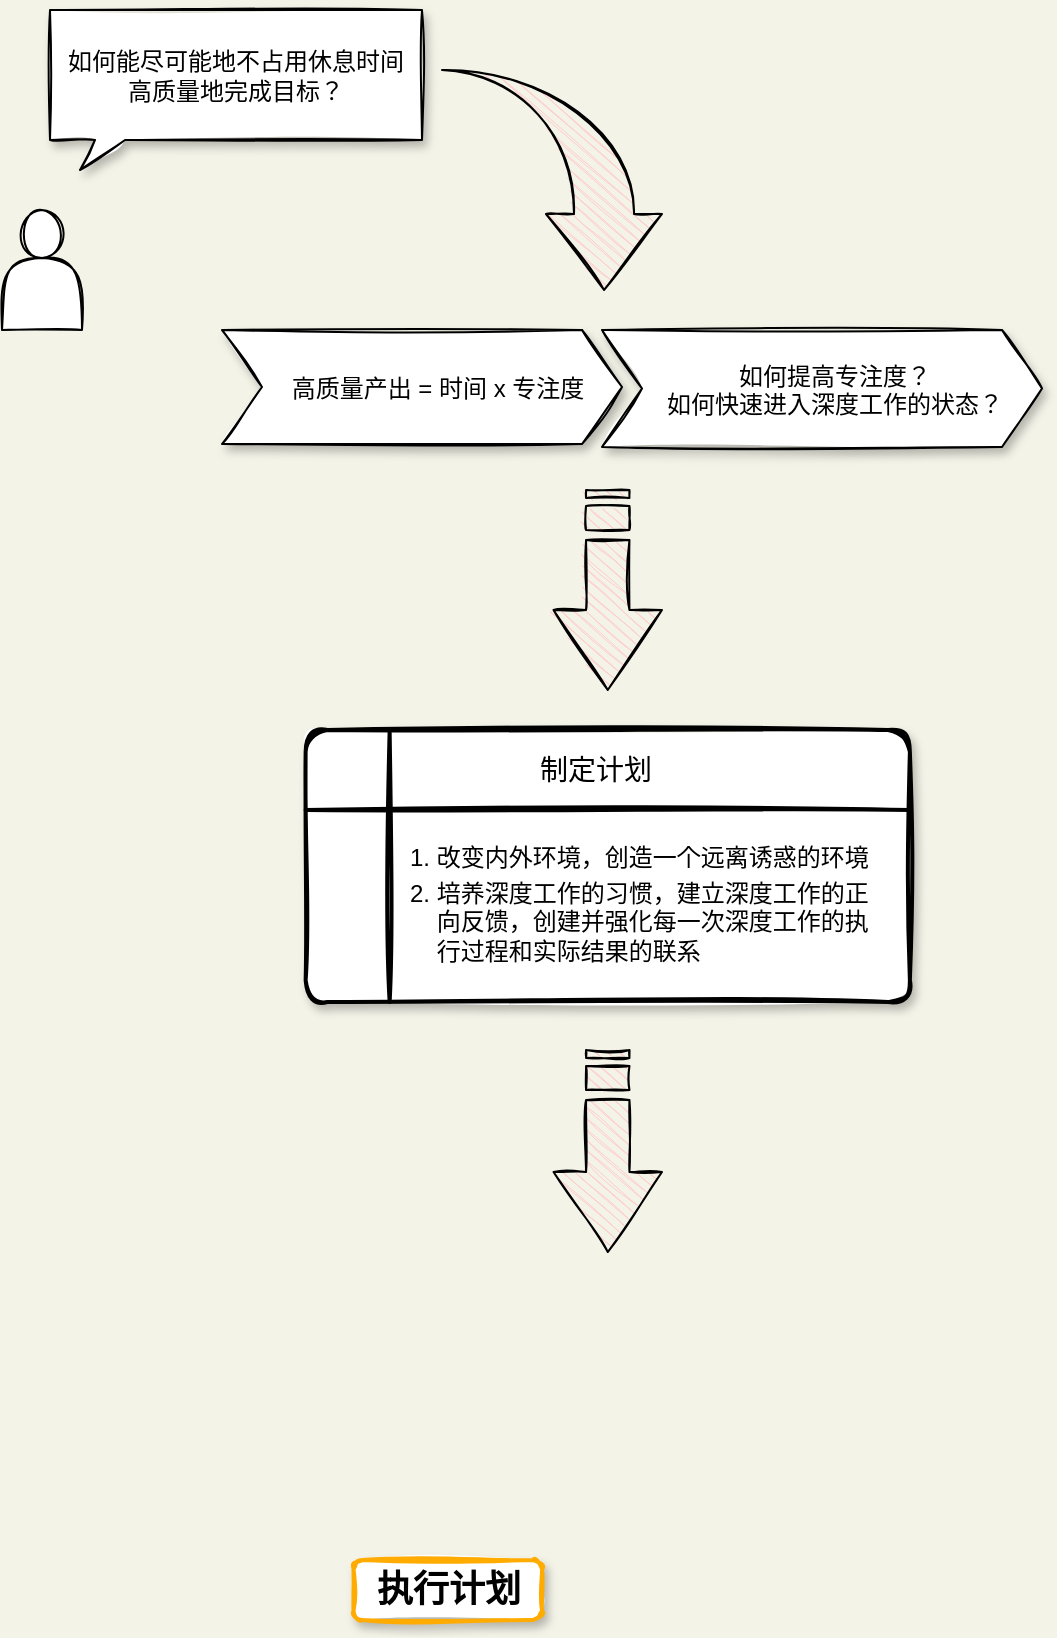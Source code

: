 <mxfile version="14.2.6" type="github">
  <diagram id="OWyOACpLeSbzCplrit9Z" name="第 1 页">
    <mxGraphModel dx="1113" dy="729" grid="1" gridSize="10" guides="1" tooltips="1" connect="1" arrows="1" fold="1" page="1" pageScale="1" pageWidth="827" pageHeight="1169" background="#F4F3E8" math="0" shadow="0">
      <root>
        <mxCell id="0" />
        <mxCell id="1" parent="0" />
        <mxCell id="_OrqzrfAxAN4q48u0Pvt-3" value="" style="shape=actor;whiteSpace=wrap;html=1;sketch=1;rounded=1;" vertex="1" parent="1">
          <mxGeometry x="90" y="190" width="40" height="60" as="geometry" />
        </mxCell>
        <mxCell id="_OrqzrfAxAN4q48u0Pvt-4" value="如何能尽可能地不占用休息时间高质量地完成目标？" style="whiteSpace=wrap;html=1;shape=mxgraph.basic.rectCallout;dx=30;dy=15;boundedLbl=1;shadow=1;spacingLeft=6;spacingRight=6;sketch=1;rounded=1;" vertex="1" parent="1">
          <mxGeometry x="114" y="90" width="186" height="80" as="geometry" />
        </mxCell>
        <mxCell id="_OrqzrfAxAN4q48u0Pvt-8" value="高质量产出 = 时间 x 专注度" style="shape=step;perimeter=stepPerimeter;fixedSize=1;points=[];sketch=1;rounded=0;shadow=1;spacingLeft=16;" vertex="1" parent="1">
          <mxGeometry x="200" y="250" width="200" height="57" as="geometry" />
        </mxCell>
        <mxCell id="_OrqzrfAxAN4q48u0Pvt-10" value="如何提高专注度？&#xa;如何快速进入深度工作的状态？" style="shape=step;perimeter=stepPerimeter;fixedSize=1;points=[];sketch=1;rounded=0;shadow=1;spacingLeft=13;" vertex="1" parent="1">
          <mxGeometry x="390" y="250" width="220" height="58.5" as="geometry" />
        </mxCell>
        <mxCell id="_OrqzrfAxAN4q48u0Pvt-11" value="" style="html=1;shadow=0;dashed=0;align=center;verticalAlign=middle;shape=mxgraph.arrows2.stripedArrow;dy=0.6;dx=40;notch=25;rounded=0;sketch=1;fillColor=#FFCCCC;direction=south;" vertex="1" parent="1">
          <mxGeometry x="365.75" y="330" width="54.25" height="100" as="geometry" />
        </mxCell>
        <mxCell id="_OrqzrfAxAN4q48u0Pvt-12" value="" style="html=1;shadow=0;dashed=0;align=center;verticalAlign=middle;shape=mxgraph.arrows2.jumpInArrow;dy=15;dx=38;arrowHead=58;rounded=0;sketch=1;fillColor=#FFCCCC;direction=south;" vertex="1" parent="1">
          <mxGeometry x="310" y="120" width="110" height="110" as="geometry" />
        </mxCell>
        <mxCell id="_OrqzrfAxAN4q48u0Pvt-20" value="" style="html=1;shadow=0;dashed=0;align=center;verticalAlign=middle;shape=mxgraph.arrows2.stripedArrow;dy=0.6;dx=40;notch=25;rounded=0;sketch=1;fillColor=#FFCCCC;direction=south;" vertex="1" parent="1">
          <mxGeometry x="365.76" y="610" width="54.25" height="101" as="geometry" />
        </mxCell>
        <mxCell id="_OrqzrfAxAN4q48u0Pvt-21" value="" style="group" vertex="1" connectable="0" parent="1">
          <mxGeometry x="241.82" y="450" width="302.12" height="136" as="geometry" />
        </mxCell>
        <mxCell id="_OrqzrfAxAN4q48u0Pvt-15" value="&lt;span&gt;1. 改变内外环境，创造一个远离诱惑的环境&lt;/span&gt;&lt;br&gt;&lt;span&gt;&lt;br&gt;&lt;br&gt;&lt;/span&gt;" style="shape=internalStorage;whiteSpace=wrap;html=1;dx=42;dy=40;rounded=1;arcSize=8;strokeWidth=2;shadow=1;glass=0;sketch=1;align=left;spacingLeft=50;spacingTop=20;spacingRight=10;fillStyle=auto;fillColor=#FFFFFF;" vertex="1" parent="_OrqzrfAxAN4q48u0Pvt-21">
          <mxGeometry width="302.12" height="136" as="geometry" />
        </mxCell>
        <mxCell id="_OrqzrfAxAN4q48u0Pvt-16" value="&lt;font style=&quot;font-size: 14px&quot;&gt;制定计划&lt;/font&gt;" style="text;html=1;strokeColor=none;fillColor=none;align=center;verticalAlign=middle;whiteSpace=wrap;rounded=0;shadow=1;glass=0;sketch=1;" vertex="1" parent="_OrqzrfAxAN4q48u0Pvt-21">
          <mxGeometry x="105" y="10" width="80" height="20" as="geometry" />
        </mxCell>
        <mxCell id="_OrqzrfAxAN4q48u0Pvt-19" value="&lt;span&gt;2. 培养深度工作的习惯，建立深度工作的正&amp;nbsp; &lt;br&gt;&amp;nbsp; &amp;nbsp; 向反馈，创建并强化每一次深度工作的执&lt;br&gt;&amp;nbsp; &amp;nbsp; 行过程和实际结果的联系&lt;/span&gt;" style="text;html=1;strokeColor=none;fillColor=none;align=left;verticalAlign=middle;whiteSpace=wrap;rounded=0;shadow=1;glass=0;sketch=1;" vertex="1" parent="_OrqzrfAxAN4q48u0Pvt-21">
          <mxGeometry x="50.12" y="61" width="241" height="70" as="geometry" />
        </mxCell>
        <mxCell id="_OrqzrfAxAN4q48u0Pvt-28" value="&lt;span style=&quot;color: rgb(0 , 0 , 0)&quot;&gt;&lt;font style=&quot;font-size: 18px&quot;&gt;执行计划&lt;/font&gt;&lt;/span&gt;" style="dashed=0;html=1;rounded=1;strokeColor=#FFAB00;fontSize=16;align=center;fontStyle=1;strokeWidth=2;fontColor=#42526E;shadow=1;glass=0;sketch=1;fillColor=#FFFFFF;gradientColor=none;" vertex="1" parent="1">
          <mxGeometry x="265.76" y="865" width="94.24" height="30" as="geometry" />
        </mxCell>
      </root>
    </mxGraphModel>
  </diagram>
</mxfile>
